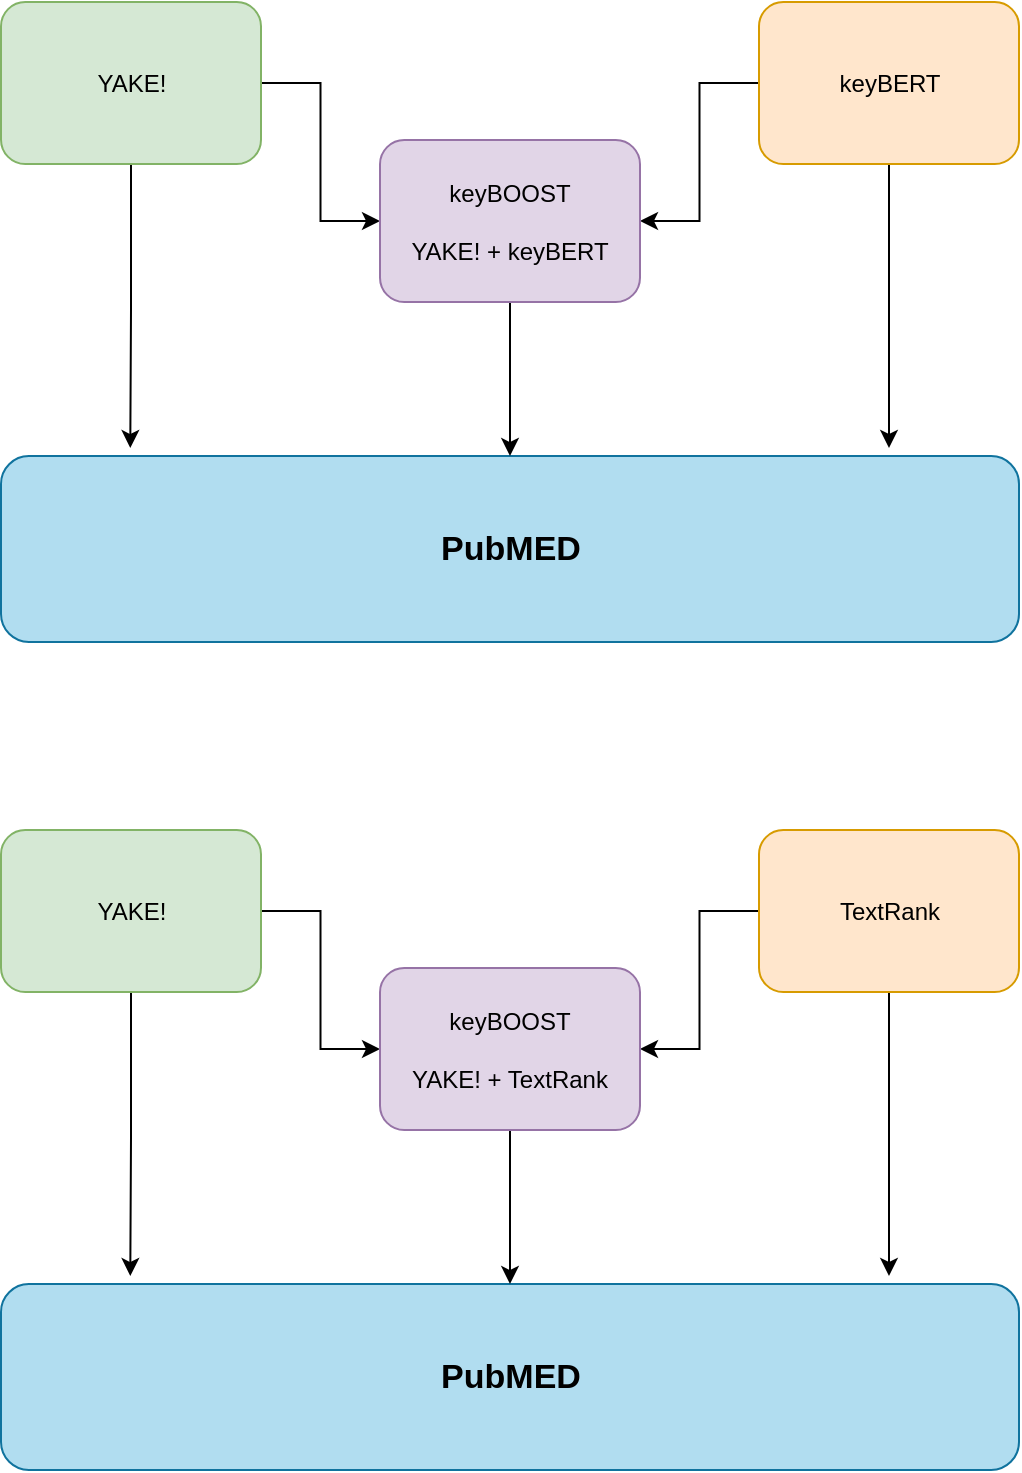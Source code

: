 <mxfile version="14.8.6" type="device"><diagram id="rZOuD-tPVKWXxZVmx9iF" name="Page-1"><mxGraphModel dx="771" dy="1152" grid="0" gridSize="10" guides="1" tooltips="1" connect="1" arrows="1" fold="1" page="0" pageScale="1" pageWidth="827" pageHeight="1169" math="0" shadow="0"><root><mxCell id="0"/><mxCell id="1" parent="0"/><mxCell id="bEvJcGpqeKpPKLc-1pLO-1" value="&lt;b&gt;&lt;font style=&quot;font-size: 17px&quot;&gt;PubMED&lt;/font&gt;&lt;/b&gt;" style="rounded=1;whiteSpace=wrap;html=1;fillColor=#b1ddf0;strokeColor=#10739e;" vertex="1" parent="1"><mxGeometry x="61.5" y="133" width="509" height="93" as="geometry"/></mxCell><mxCell id="bEvJcGpqeKpPKLc-1pLO-6" style="edgeStyle=orthogonalEdgeStyle;rounded=0;orthogonalLoop=1;jettySize=auto;html=1;entryX=0.127;entryY=-0.043;entryDx=0;entryDy=0;entryPerimeter=0;" edge="1" parent="1" source="bEvJcGpqeKpPKLc-1pLO-2" target="bEvJcGpqeKpPKLc-1pLO-1"><mxGeometry relative="1" as="geometry"/></mxCell><mxCell id="bEvJcGpqeKpPKLc-1pLO-9" style="edgeStyle=orthogonalEdgeStyle;rounded=0;orthogonalLoop=1;jettySize=auto;html=1;" edge="1" parent="1" source="bEvJcGpqeKpPKLc-1pLO-2" target="bEvJcGpqeKpPKLc-1pLO-4"><mxGeometry relative="1" as="geometry"/></mxCell><mxCell id="bEvJcGpqeKpPKLc-1pLO-2" value="YAKE!" style="rounded=1;whiteSpace=wrap;html=1;fillColor=#d5e8d4;strokeColor=#82b366;" vertex="1" parent="1"><mxGeometry x="61.5" y="-94" width="130" height="81" as="geometry"/></mxCell><mxCell id="bEvJcGpqeKpPKLc-1pLO-7" style="edgeStyle=orthogonalEdgeStyle;rounded=0;orthogonalLoop=1;jettySize=auto;html=1;" edge="1" parent="1" source="bEvJcGpqeKpPKLc-1pLO-3"><mxGeometry relative="1" as="geometry"><mxPoint x="505.5" y="129" as="targetPoint"/></mxGeometry></mxCell><mxCell id="bEvJcGpqeKpPKLc-1pLO-10" style="edgeStyle=orthogonalEdgeStyle;rounded=0;orthogonalLoop=1;jettySize=auto;html=1;" edge="1" parent="1" source="bEvJcGpqeKpPKLc-1pLO-3" target="bEvJcGpqeKpPKLc-1pLO-4"><mxGeometry relative="1" as="geometry"/></mxCell><mxCell id="bEvJcGpqeKpPKLc-1pLO-3" value="keyBERT" style="rounded=1;whiteSpace=wrap;html=1;fillColor=#ffe6cc;strokeColor=#d79b00;" vertex="1" parent="1"><mxGeometry x="440.5" y="-94" width="130" height="81" as="geometry"/></mxCell><mxCell id="bEvJcGpqeKpPKLc-1pLO-8" style="edgeStyle=orthogonalEdgeStyle;rounded=0;orthogonalLoop=1;jettySize=auto;html=1;entryX=0.5;entryY=0;entryDx=0;entryDy=0;" edge="1" parent="1" source="bEvJcGpqeKpPKLc-1pLO-4" target="bEvJcGpqeKpPKLc-1pLO-1"><mxGeometry relative="1" as="geometry"/></mxCell><mxCell id="bEvJcGpqeKpPKLc-1pLO-4" value="keyBOOST&lt;br&gt;&lt;br&gt;YAKE! + keyBERT" style="rounded=1;whiteSpace=wrap;html=1;fillColor=#e1d5e7;strokeColor=#9673a6;" vertex="1" parent="1"><mxGeometry x="251" y="-25" width="130" height="81" as="geometry"/></mxCell><mxCell id="bEvJcGpqeKpPKLc-1pLO-12" value="&lt;b&gt;&lt;font style=&quot;font-size: 17px&quot;&gt;PubMED&lt;/font&gt;&lt;/b&gt;" style="rounded=1;whiteSpace=wrap;html=1;fillColor=#b1ddf0;strokeColor=#10739e;" vertex="1" parent="1"><mxGeometry x="61.5" y="547" width="509" height="93" as="geometry"/></mxCell><mxCell id="bEvJcGpqeKpPKLc-1pLO-13" style="edgeStyle=orthogonalEdgeStyle;rounded=0;orthogonalLoop=1;jettySize=auto;html=1;entryX=0.127;entryY=-0.043;entryDx=0;entryDy=0;entryPerimeter=0;" edge="1" parent="1" source="bEvJcGpqeKpPKLc-1pLO-15" target="bEvJcGpqeKpPKLc-1pLO-12"><mxGeometry relative="1" as="geometry"/></mxCell><mxCell id="bEvJcGpqeKpPKLc-1pLO-14" style="edgeStyle=orthogonalEdgeStyle;rounded=0;orthogonalLoop=1;jettySize=auto;html=1;" edge="1" parent="1" source="bEvJcGpqeKpPKLc-1pLO-15" target="bEvJcGpqeKpPKLc-1pLO-20"><mxGeometry relative="1" as="geometry"/></mxCell><mxCell id="bEvJcGpqeKpPKLc-1pLO-15" value="YAKE!" style="rounded=1;whiteSpace=wrap;html=1;fillColor=#d5e8d4;strokeColor=#82b366;" vertex="1" parent="1"><mxGeometry x="61.5" y="320" width="130" height="81" as="geometry"/></mxCell><mxCell id="bEvJcGpqeKpPKLc-1pLO-16" style="edgeStyle=orthogonalEdgeStyle;rounded=0;orthogonalLoop=1;jettySize=auto;html=1;" edge="1" parent="1" source="bEvJcGpqeKpPKLc-1pLO-18"><mxGeometry relative="1" as="geometry"><mxPoint x="505.5" y="543" as="targetPoint"/></mxGeometry></mxCell><mxCell id="bEvJcGpqeKpPKLc-1pLO-17" style="edgeStyle=orthogonalEdgeStyle;rounded=0;orthogonalLoop=1;jettySize=auto;html=1;" edge="1" parent="1" source="bEvJcGpqeKpPKLc-1pLO-18" target="bEvJcGpqeKpPKLc-1pLO-20"><mxGeometry relative="1" as="geometry"/></mxCell><mxCell id="bEvJcGpqeKpPKLc-1pLO-18" value="TextRank" style="rounded=1;whiteSpace=wrap;html=1;fillColor=#ffe6cc;strokeColor=#d79b00;" vertex="1" parent="1"><mxGeometry x="440.5" y="320" width="130" height="81" as="geometry"/></mxCell><mxCell id="bEvJcGpqeKpPKLc-1pLO-19" style="edgeStyle=orthogonalEdgeStyle;rounded=0;orthogonalLoop=1;jettySize=auto;html=1;entryX=0.5;entryY=0;entryDx=0;entryDy=0;" edge="1" parent="1" source="bEvJcGpqeKpPKLc-1pLO-20" target="bEvJcGpqeKpPKLc-1pLO-12"><mxGeometry relative="1" as="geometry"/></mxCell><mxCell id="bEvJcGpqeKpPKLc-1pLO-20" value="keyBOOST&lt;br&gt;&lt;br&gt;YAKE! + TextRank" style="rounded=1;whiteSpace=wrap;html=1;fillColor=#e1d5e7;strokeColor=#9673a6;" vertex="1" parent="1"><mxGeometry x="251" y="389" width="130" height="81" as="geometry"/></mxCell></root></mxGraphModel></diagram></mxfile>